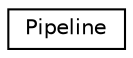digraph "クラス階層図"
{
 // LATEX_PDF_SIZE
  edge [fontname="Helvetica",fontsize="10",labelfontname="Helvetica",labelfontsize="10"];
  node [fontname="Helvetica",fontsize="10",shape=record];
  rankdir="LR";
  Node0 [label="Pipeline",height=0.2,width=0.4,color="black", fillcolor="white", style="filled",URL="$class_pipeline.html",tooltip=" "];
}
